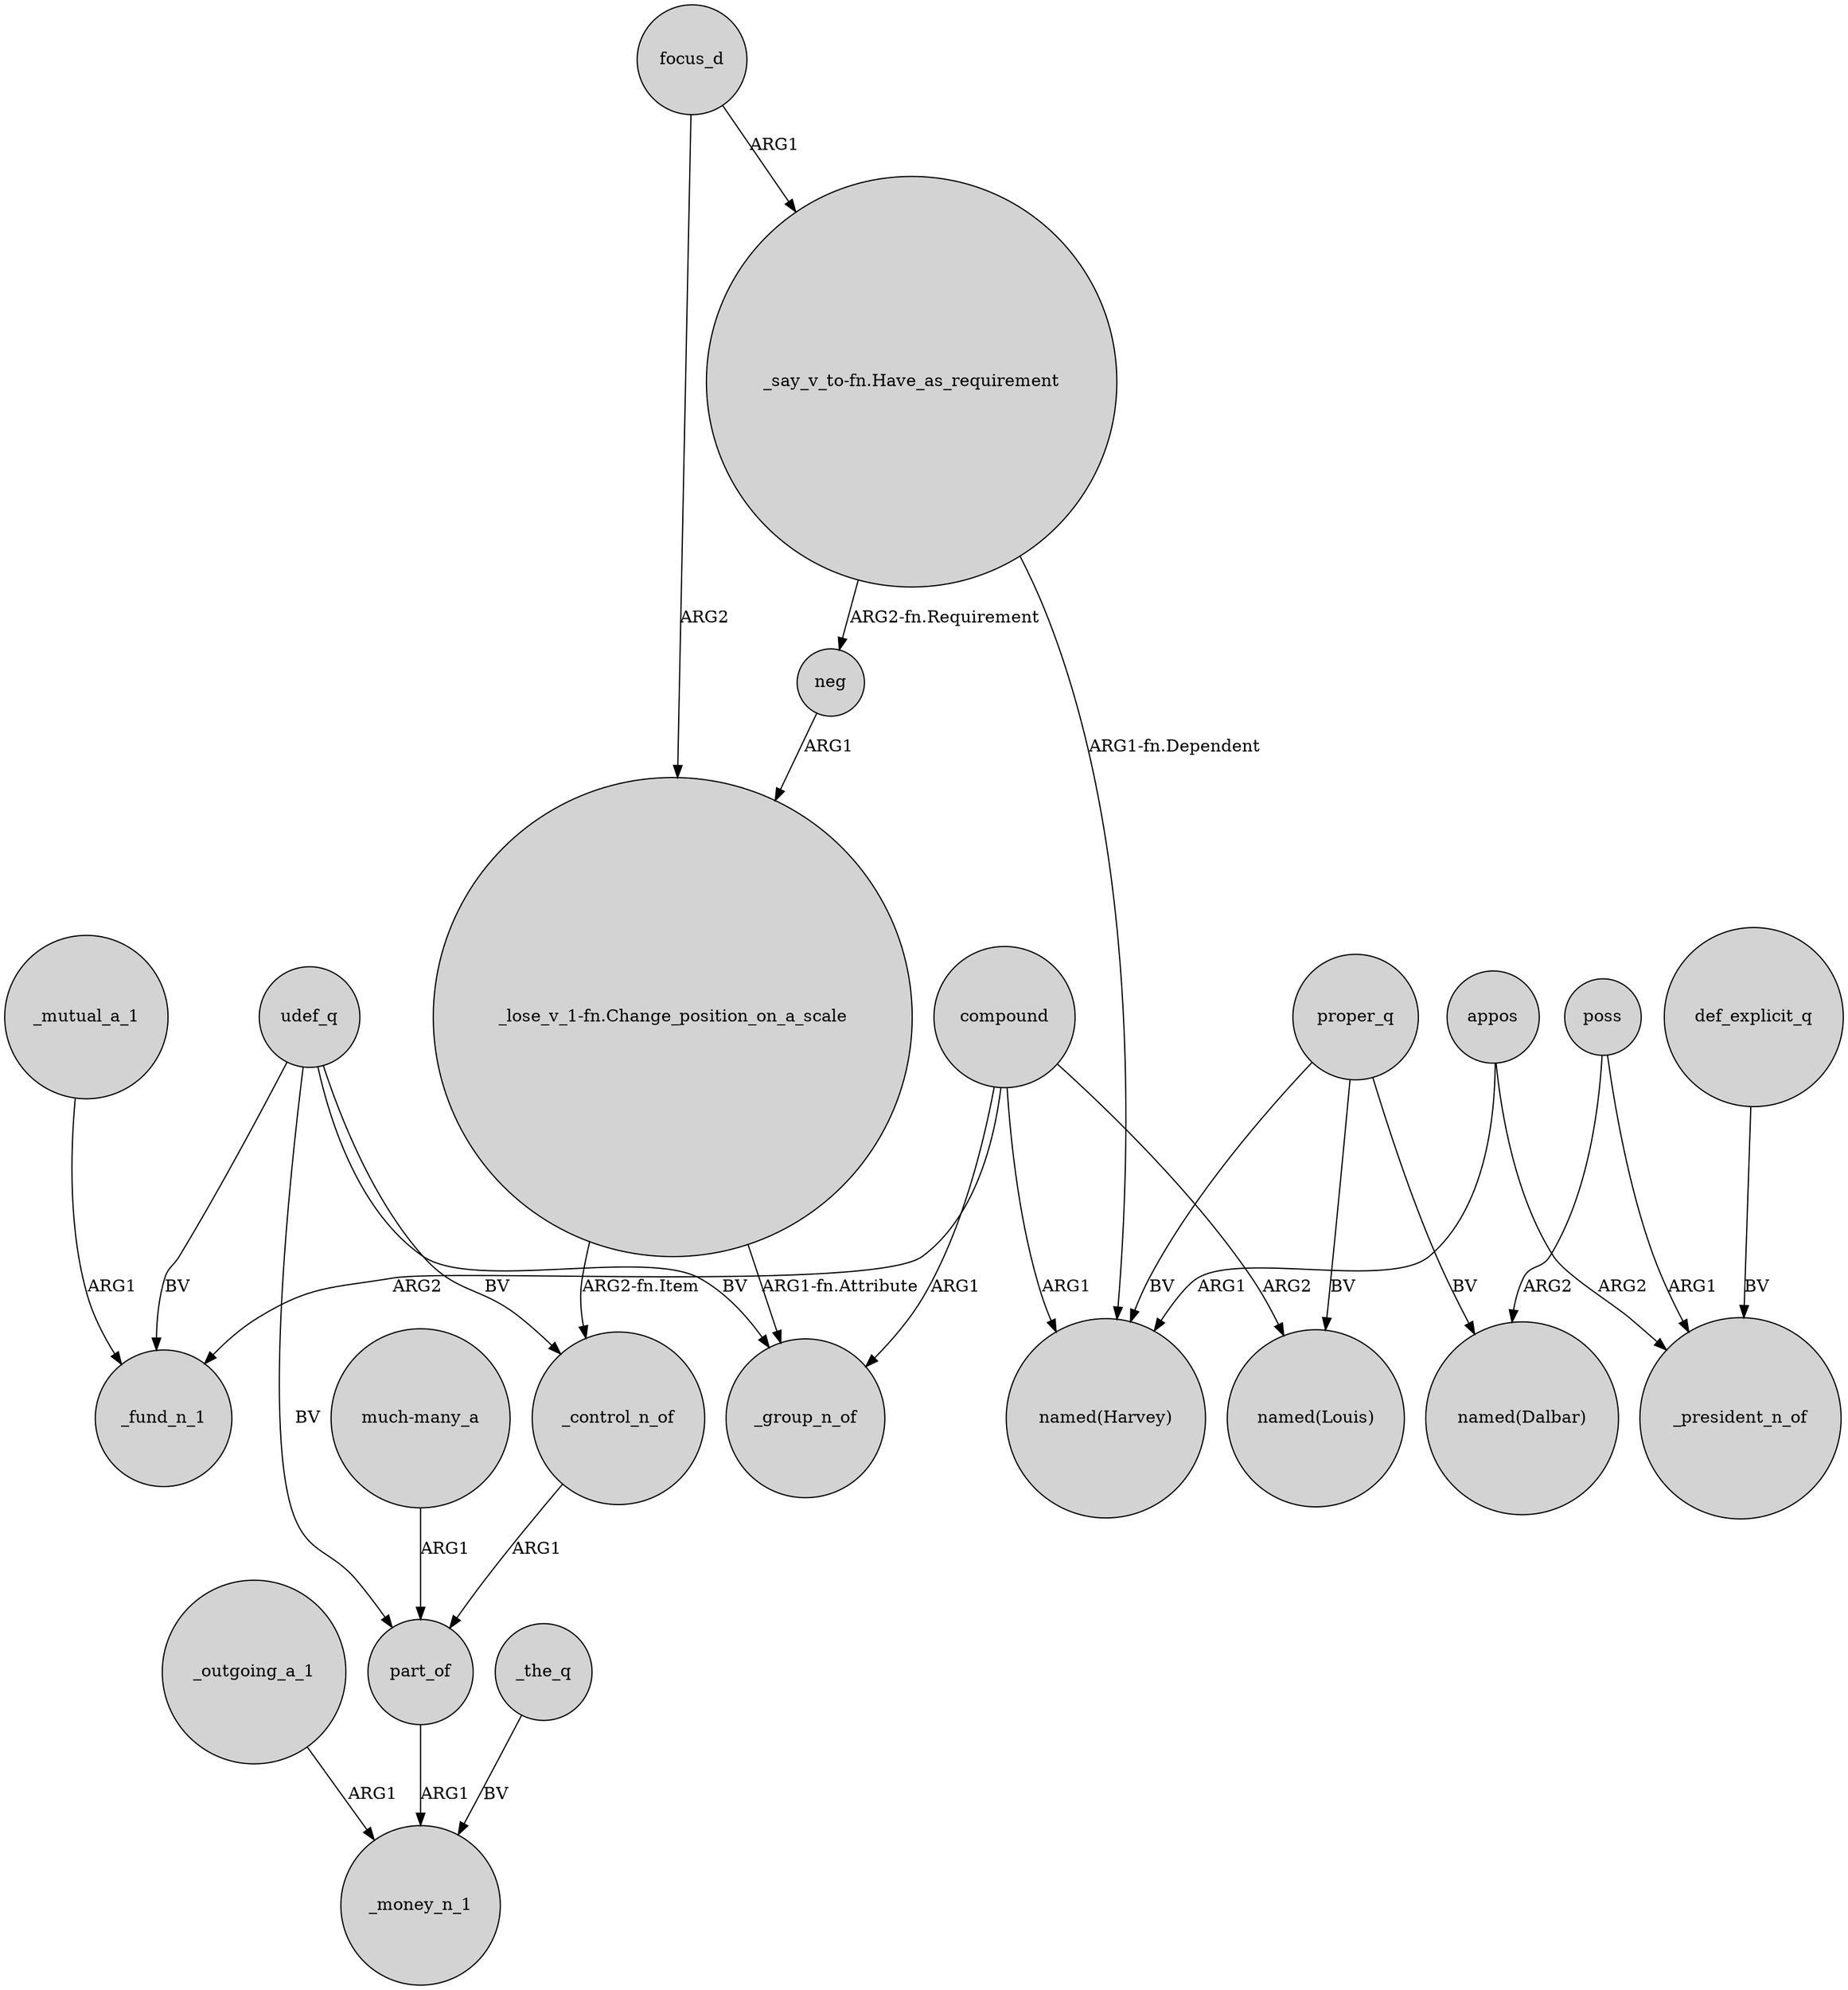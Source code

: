 digraph {
	node [shape=circle style=filled]
	_outgoing_a_1 -> _money_n_1 [label=ARG1]
	compound -> _fund_n_1 [label=ARG2]
	"_lose_v_1-fn.Change_position_on_a_scale" -> _group_n_of [label="ARG1-fn.Attribute"]
	appos -> _president_n_of [label=ARG2]
	udef_q -> _group_n_of [label=BV]
	udef_q -> _control_n_of [label=BV]
	compound -> "named(Harvey)" [label=ARG1]
	udef_q -> part_of [label=BV]
	proper_q -> "named(Dalbar)" [label=BV]
	udef_q -> _fund_n_1 [label=BV]
	focus_d -> "_say_v_to-fn.Have_as_requirement" [label=ARG1]
	_control_n_of -> part_of [label=ARG1]
	compound -> "named(Louis)" [label=ARG2]
	poss -> _president_n_of [label=ARG1]
	compound -> _group_n_of [label=ARG1]
	appos -> "named(Harvey)" [label=ARG1]
	focus_d -> "_lose_v_1-fn.Change_position_on_a_scale" [label=ARG2]
	proper_q -> "named(Harvey)" [label=BV]
	_the_q -> _money_n_1 [label=BV]
	"much-many_a" -> part_of [label=ARG1]
	_mutual_a_1 -> _fund_n_1 [label=ARG1]
	"_lose_v_1-fn.Change_position_on_a_scale" -> _control_n_of [label="ARG2-fn.Item"]
	def_explicit_q -> _president_n_of [label=BV]
	neg -> "_lose_v_1-fn.Change_position_on_a_scale" [label=ARG1]
	proper_q -> "named(Louis)" [label=BV]
	"_say_v_to-fn.Have_as_requirement" -> neg [label="ARG2-fn.Requirement"]
	"_say_v_to-fn.Have_as_requirement" -> "named(Harvey)" [label="ARG1-fn.Dependent"]
	poss -> "named(Dalbar)" [label=ARG2]
	part_of -> _money_n_1 [label=ARG1]
}

